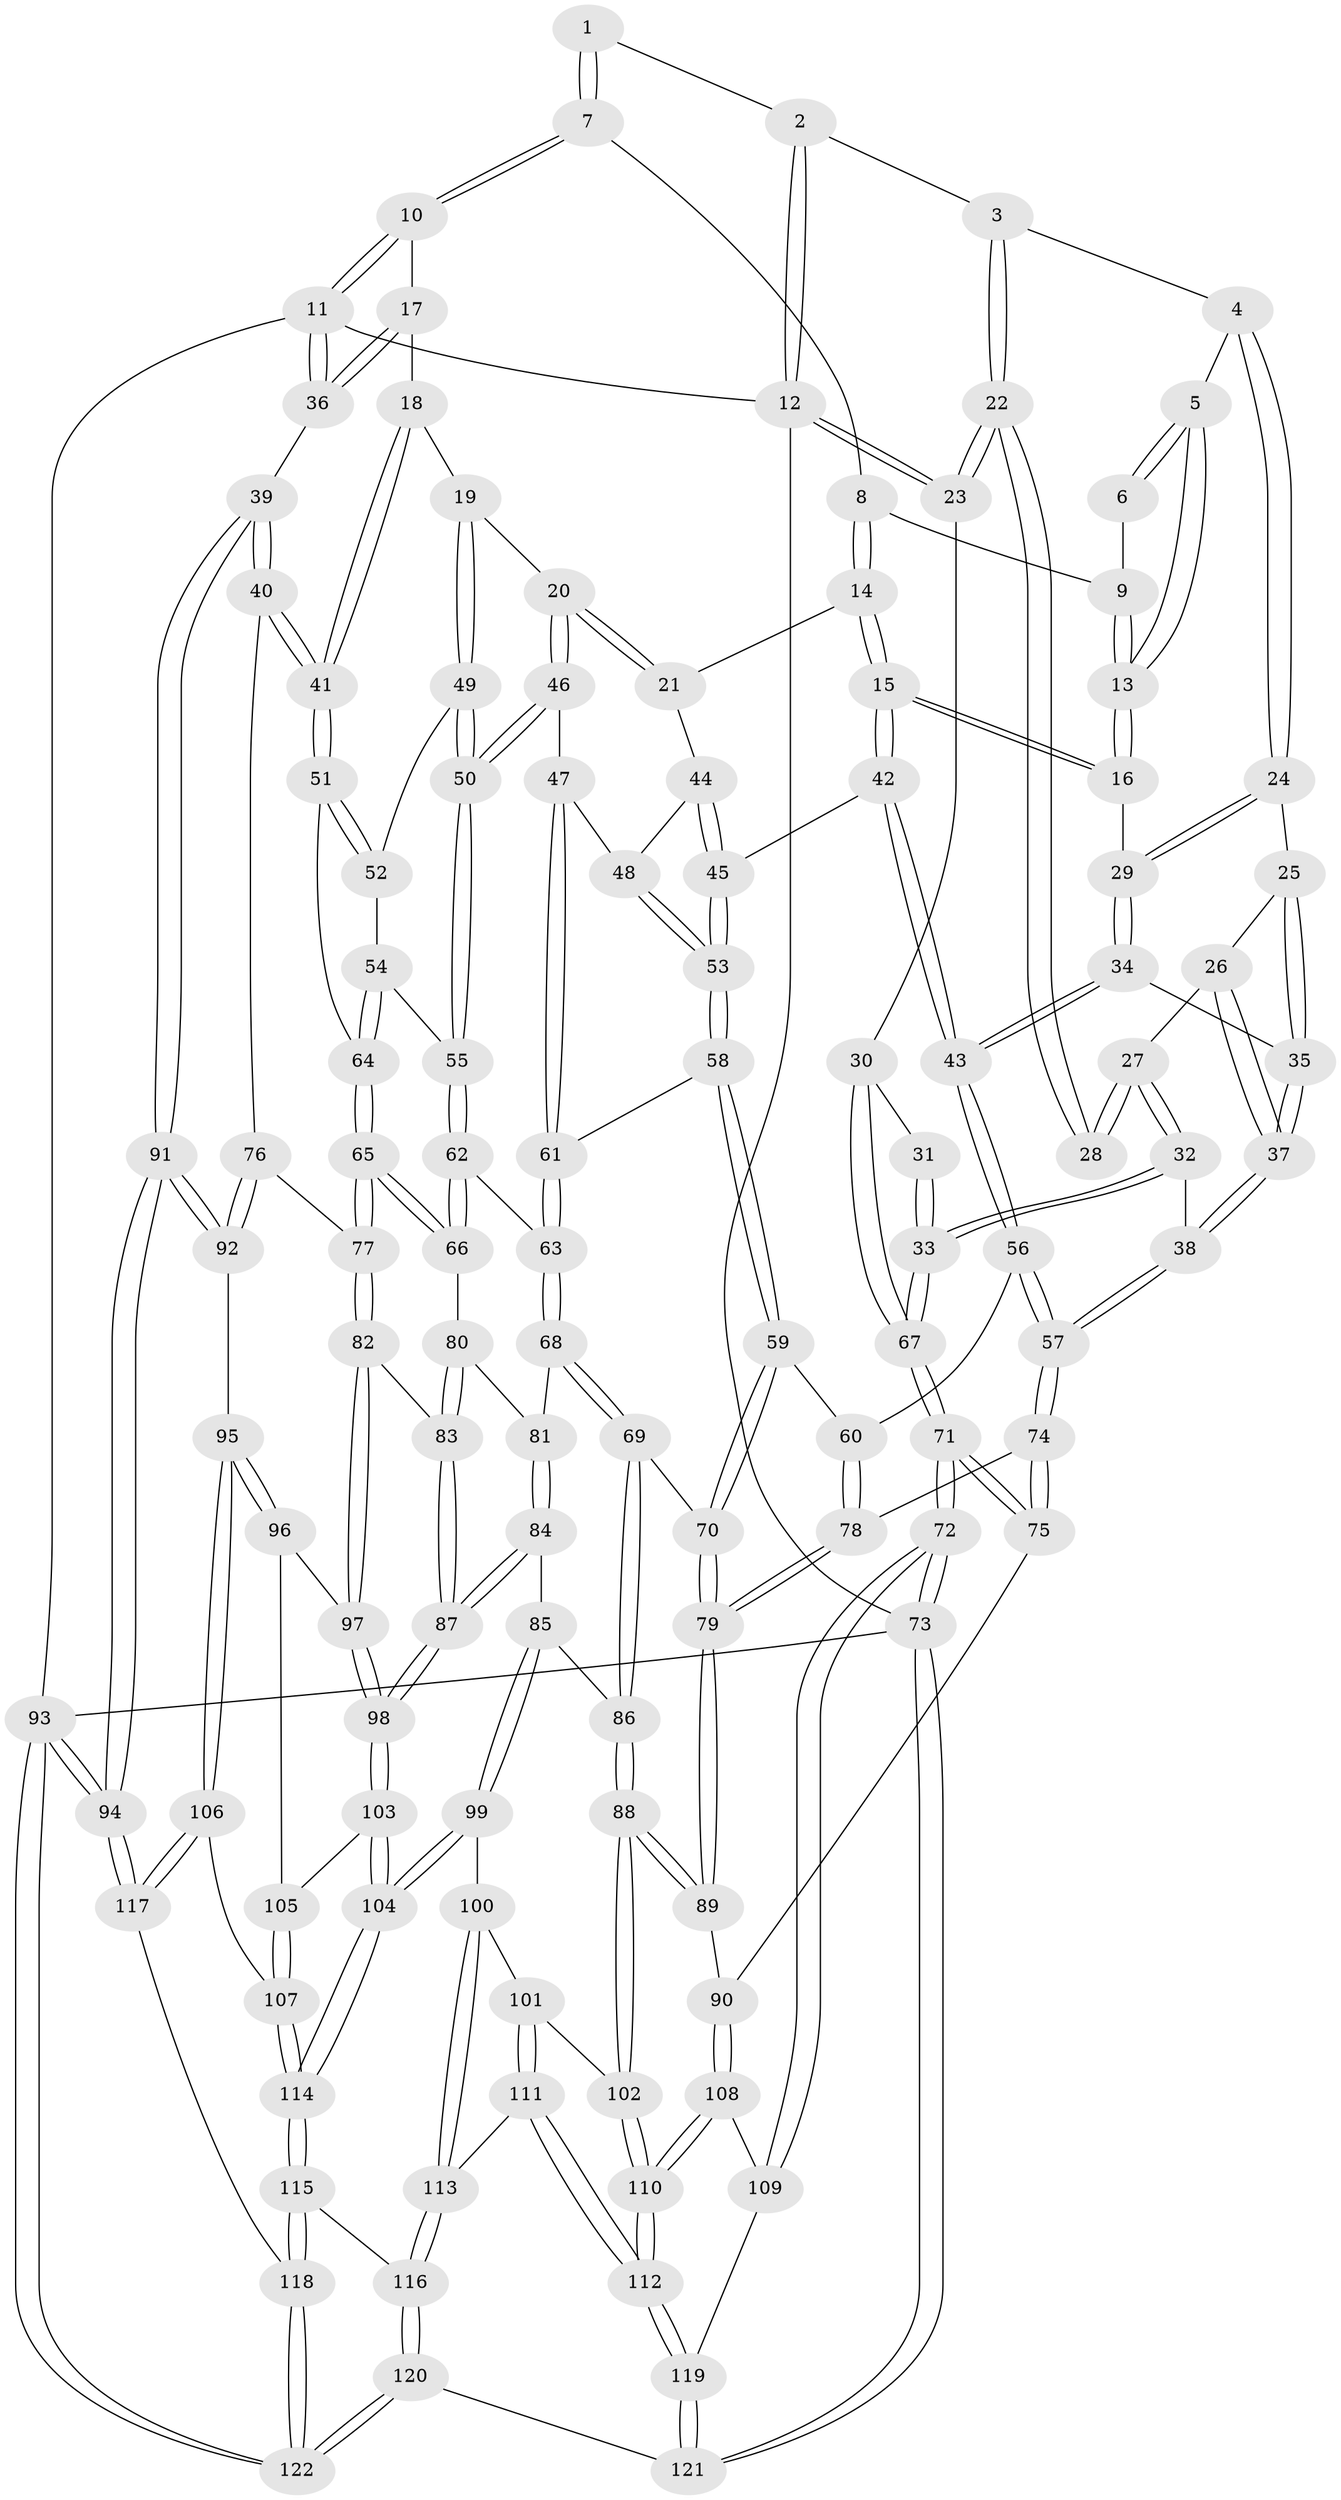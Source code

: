 // Generated by graph-tools (version 1.1) at 2025/11/02/27/25 16:11:53]
// undirected, 122 vertices, 302 edges
graph export_dot {
graph [start="1"]
  node [color=gray90,style=filled];
  1 [pos="+0.5394970739090282+0"];
  2 [pos="+0.15195546284252923+0"];
  3 [pos="+0.1908595423301872+0"];
  4 [pos="+0.22175930442358288+0"];
  5 [pos="+0.37270877135773134+0.07969769121931966"];
  6 [pos="+0.42059024546997525+0.024374551996498652"];
  7 [pos="+0.6328628006982286+0"];
  8 [pos="+0.5549774508432418+0.023225120728125253"];
  9 [pos="+0.46253558569459174+0.0794951823588279"];
  10 [pos="+0.7642743581651055+0"];
  11 [pos="+1+0"];
  12 [pos="+0+0"];
  13 [pos="+0.406774335459278+0.13917688588068308"];
  14 [pos="+0.5560445863410469+0.1537320523999196"];
  15 [pos="+0.4590203422614855+0.218006693332038"];
  16 [pos="+0.40959553648532754+0.16783365728527333"];
  17 [pos="+0.7980265294884651+0.07442496416990599"];
  18 [pos="+0.7972279621530738+0.08059994988266048"];
  19 [pos="+0.7275921647721763+0.19189285807147047"];
  20 [pos="+0.6892617635069844+0.20417613237575336"];
  21 [pos="+0.6838079865421801+0.20512682995595752"];
  22 [pos="+0.065500806385802+0.12427660988572455"];
  23 [pos="+0+0"];
  24 [pos="+0.22115457977673972+0.05879159603451448"];
  25 [pos="+0.19298859763154205+0.14373088416008892"];
  26 [pos="+0.11885826929213474+0.18637815571507424"];
  27 [pos="+0.10669954933593334+0.18348753329968384"];
  28 [pos="+0.06579029008281982+0.1353393160487515"];
  29 [pos="+0.3273293322392077+0.18399396038238616"];
  30 [pos="+0+0.0568397492820036"];
  31 [pos="+0.04885232501453521+0.1435251308508476"];
  32 [pos="+0+0.33171845565740454"];
  33 [pos="+0+0.3279728332122433"];
  34 [pos="+0.25760213360234685+0.2597605677744023"];
  35 [pos="+0.2572906628193147+0.25971735652814565"];
  36 [pos="+1+0.17654500232212386"];
  37 [pos="+0.15496158765964427+0.3123883173956998"];
  38 [pos="+0.10558768316511619+0.3853190625458613"];
  39 [pos="+1+0.3909583011364626"];
  40 [pos="+1+0.3921571410912607"];
  41 [pos="+1+0.36907352084825973"];
  42 [pos="+0.45950063377397765+0.23668399134452459"];
  43 [pos="+0.34504247220831025+0.34595673767269364"];
  44 [pos="+0.6461747996366035+0.24669489158490265"];
  45 [pos="+0.5093819778741291+0.2921469558957246"];
  46 [pos="+0.6766641578053991+0.3481803342379824"];
  47 [pos="+0.6399525028972669+0.34881937636782273"];
  48 [pos="+0.6318244066885143+0.295483204850229"];
  49 [pos="+0.7502255281546234+0.23788750859729924"];
  50 [pos="+0.6952682808662791+0.35857082351244424"];
  51 [pos="+0.9387025643637503+0.37762413663914884"];
  52 [pos="+0.7681342846825495+0.2635150938682117"];
  53 [pos="+0.5305131251184037+0.35261270773478703"];
  54 [pos="+0.7424670602563204+0.393549626378615"];
  55 [pos="+0.7252156440711378+0.3994836365841965"];
  56 [pos="+0.34505104244895923+0.42350602823838907"];
  57 [pos="+0.15176120639360632+0.45514704476944945"];
  58 [pos="+0.5347418676864268+0.38390238714797903"];
  59 [pos="+0.3943175162521544+0.4552635986218142"];
  60 [pos="+0.35763573440104346+0.43602332246280456"];
  61 [pos="+0.5801402484696954+0.41393021993063317"];
  62 [pos="+0.6581753456706099+0.4891421443148646"];
  63 [pos="+0.5885930921043192+0.42723122347960324"];
  64 [pos="+0.8621525442195079+0.41565698114391253"];
  65 [pos="+0.7677766292921305+0.5615929377994638"];
  66 [pos="+0.6645110245784717+0.5135548425734069"];
  67 [pos="+0+0.33100777884146726"];
  68 [pos="+0.4753596053402384+0.5507804346819859"];
  69 [pos="+0.44972997333002007+0.5573956239020468"];
  70 [pos="+0.44251161930956506+0.5537001683654464"];
  71 [pos="+0+0.6026988658091577"];
  72 [pos="+0+0.9547018621211953"];
  73 [pos="+0+1"];
  74 [pos="+0.13842179545125838+0.5667845817166994"];
  75 [pos="+0.1260970318591452+0.6020098449443576"];
  76 [pos="+0.909205996798116+0.6149104053732657"];
  77 [pos="+0.7948298919164287+0.6086985117519288"];
  78 [pos="+0.29861275587794434+0.5548402602953516"];
  79 [pos="+0.3367057139263512+0.6429032032571246"];
  80 [pos="+0.638579679805853+0.5420685798474062"];
  81 [pos="+0.6162588522360151+0.5570068288858049"];
  82 [pos="+0.7894917622485773+0.6213082417655975"];
  83 [pos="+0.6637900298450315+0.6584486254465891"];
  84 [pos="+0.572702556288244+0.6600119779325611"];
  85 [pos="+0.5157866734174557+0.6736972915375543"];
  86 [pos="+0.49466869169707794+0.6575636435367287"];
  87 [pos="+0.636312646425162+0.7042790096289367"];
  88 [pos="+0.33973770095086714+0.7379391274647754"];
  89 [pos="+0.3065629238179808+0.7048680259918568"];
  90 [pos="+0.16981983703114667+0.6945580659998137"];
  91 [pos="+1+0.892922446195381"];
  92 [pos="+0.9604552981361824+0.7980970957863374"];
  93 [pos="+1+1"];
  94 [pos="+1+1"];
  95 [pos="+0.9349054571029851+0.806504728384794"];
  96 [pos="+0.79282478371341+0.6920088117912382"];
  97 [pos="+0.7842490327717817+0.6497469384248318"];
  98 [pos="+0.6550569175574649+0.7469862920895267"];
  99 [pos="+0.5113797303752352+0.7625021140464634"];
  100 [pos="+0.4515921944385787+0.8143721661174786"];
  101 [pos="+0.41344832756961486+0.8050718527509938"];
  102 [pos="+0.35630830744284087+0.7711365255017361"];
  103 [pos="+0.6541247377386529+0.800512748849429"];
  104 [pos="+0.6525237331878142+0.804454864190099"];
  105 [pos="+0.7728084553485465+0.7577257185053686"];
  106 [pos="+0.8596215004935595+0.855267889182378"];
  107 [pos="+0.8557099661633912+0.8541418131358796"];
  108 [pos="+0.15199280459634856+0.7334771185652066"];
  109 [pos="+0.02709411397321651+0.856311596193571"];
  110 [pos="+0.2633124117131719+0.9195045784980045"];
  111 [pos="+0.36120202668644746+0.9495366068165835"];
  112 [pos="+0.25787159222547656+0.9968292579486849"];
  113 [pos="+0.5194857805592854+0.9446304942734163"];
  114 [pos="+0.659717897756637+0.8692412410225931"];
  115 [pos="+0.6577649773481892+0.8740701060346246"];
  116 [pos="+0.5522336168653762+0.9700752592090268"];
  117 [pos="+0.8564709532836109+0.8906809672884937"];
  118 [pos="+0.8101256386746919+1"];
  119 [pos="+0.24852310356135313+1"];
  120 [pos="+0.5581967366151602+1"];
  121 [pos="+0.24462208959831536+1"];
  122 [pos="+0.8492352141637418+1"];
  1 -- 2;
  1 -- 7;
  1 -- 7;
  2 -- 3;
  2 -- 12;
  2 -- 12;
  3 -- 4;
  3 -- 22;
  3 -- 22;
  4 -- 5;
  4 -- 24;
  4 -- 24;
  5 -- 6;
  5 -- 6;
  5 -- 13;
  5 -- 13;
  6 -- 9;
  7 -- 8;
  7 -- 10;
  7 -- 10;
  8 -- 9;
  8 -- 14;
  8 -- 14;
  9 -- 13;
  9 -- 13;
  10 -- 11;
  10 -- 11;
  10 -- 17;
  11 -- 12;
  11 -- 36;
  11 -- 36;
  11 -- 93;
  12 -- 23;
  12 -- 23;
  12 -- 73;
  13 -- 16;
  13 -- 16;
  14 -- 15;
  14 -- 15;
  14 -- 21;
  15 -- 16;
  15 -- 16;
  15 -- 42;
  15 -- 42;
  16 -- 29;
  17 -- 18;
  17 -- 36;
  17 -- 36;
  18 -- 19;
  18 -- 41;
  18 -- 41;
  19 -- 20;
  19 -- 49;
  19 -- 49;
  20 -- 21;
  20 -- 21;
  20 -- 46;
  20 -- 46;
  21 -- 44;
  22 -- 23;
  22 -- 23;
  22 -- 28;
  22 -- 28;
  23 -- 30;
  24 -- 25;
  24 -- 29;
  24 -- 29;
  25 -- 26;
  25 -- 35;
  25 -- 35;
  26 -- 27;
  26 -- 37;
  26 -- 37;
  27 -- 28;
  27 -- 28;
  27 -- 32;
  27 -- 32;
  29 -- 34;
  29 -- 34;
  30 -- 31;
  30 -- 67;
  30 -- 67;
  31 -- 33;
  31 -- 33;
  32 -- 33;
  32 -- 33;
  32 -- 38;
  33 -- 67;
  33 -- 67;
  34 -- 35;
  34 -- 43;
  34 -- 43;
  35 -- 37;
  35 -- 37;
  36 -- 39;
  37 -- 38;
  37 -- 38;
  38 -- 57;
  38 -- 57;
  39 -- 40;
  39 -- 40;
  39 -- 91;
  39 -- 91;
  40 -- 41;
  40 -- 41;
  40 -- 76;
  41 -- 51;
  41 -- 51;
  42 -- 43;
  42 -- 43;
  42 -- 45;
  43 -- 56;
  43 -- 56;
  44 -- 45;
  44 -- 45;
  44 -- 48;
  45 -- 53;
  45 -- 53;
  46 -- 47;
  46 -- 50;
  46 -- 50;
  47 -- 48;
  47 -- 61;
  47 -- 61;
  48 -- 53;
  48 -- 53;
  49 -- 50;
  49 -- 50;
  49 -- 52;
  50 -- 55;
  50 -- 55;
  51 -- 52;
  51 -- 52;
  51 -- 64;
  52 -- 54;
  53 -- 58;
  53 -- 58;
  54 -- 55;
  54 -- 64;
  54 -- 64;
  55 -- 62;
  55 -- 62;
  56 -- 57;
  56 -- 57;
  56 -- 60;
  57 -- 74;
  57 -- 74;
  58 -- 59;
  58 -- 59;
  58 -- 61;
  59 -- 60;
  59 -- 70;
  59 -- 70;
  60 -- 78;
  60 -- 78;
  61 -- 63;
  61 -- 63;
  62 -- 63;
  62 -- 66;
  62 -- 66;
  63 -- 68;
  63 -- 68;
  64 -- 65;
  64 -- 65;
  65 -- 66;
  65 -- 66;
  65 -- 77;
  65 -- 77;
  66 -- 80;
  67 -- 71;
  67 -- 71;
  68 -- 69;
  68 -- 69;
  68 -- 81;
  69 -- 70;
  69 -- 86;
  69 -- 86;
  70 -- 79;
  70 -- 79;
  71 -- 72;
  71 -- 72;
  71 -- 75;
  71 -- 75;
  72 -- 73;
  72 -- 73;
  72 -- 109;
  72 -- 109;
  73 -- 121;
  73 -- 121;
  73 -- 93;
  74 -- 75;
  74 -- 75;
  74 -- 78;
  75 -- 90;
  76 -- 77;
  76 -- 92;
  76 -- 92;
  77 -- 82;
  77 -- 82;
  78 -- 79;
  78 -- 79;
  79 -- 89;
  79 -- 89;
  80 -- 81;
  80 -- 83;
  80 -- 83;
  81 -- 84;
  81 -- 84;
  82 -- 83;
  82 -- 97;
  82 -- 97;
  83 -- 87;
  83 -- 87;
  84 -- 85;
  84 -- 87;
  84 -- 87;
  85 -- 86;
  85 -- 99;
  85 -- 99;
  86 -- 88;
  86 -- 88;
  87 -- 98;
  87 -- 98;
  88 -- 89;
  88 -- 89;
  88 -- 102;
  88 -- 102;
  89 -- 90;
  90 -- 108;
  90 -- 108;
  91 -- 92;
  91 -- 92;
  91 -- 94;
  91 -- 94;
  92 -- 95;
  93 -- 94;
  93 -- 94;
  93 -- 122;
  93 -- 122;
  94 -- 117;
  94 -- 117;
  95 -- 96;
  95 -- 96;
  95 -- 106;
  95 -- 106;
  96 -- 97;
  96 -- 105;
  97 -- 98;
  97 -- 98;
  98 -- 103;
  98 -- 103;
  99 -- 100;
  99 -- 104;
  99 -- 104;
  100 -- 101;
  100 -- 113;
  100 -- 113;
  101 -- 102;
  101 -- 111;
  101 -- 111;
  102 -- 110;
  102 -- 110;
  103 -- 104;
  103 -- 104;
  103 -- 105;
  104 -- 114;
  104 -- 114;
  105 -- 107;
  105 -- 107;
  106 -- 107;
  106 -- 117;
  106 -- 117;
  107 -- 114;
  107 -- 114;
  108 -- 109;
  108 -- 110;
  108 -- 110;
  109 -- 119;
  110 -- 112;
  110 -- 112;
  111 -- 112;
  111 -- 112;
  111 -- 113;
  112 -- 119;
  112 -- 119;
  113 -- 116;
  113 -- 116;
  114 -- 115;
  114 -- 115;
  115 -- 116;
  115 -- 118;
  115 -- 118;
  116 -- 120;
  116 -- 120;
  117 -- 118;
  118 -- 122;
  118 -- 122;
  119 -- 121;
  119 -- 121;
  120 -- 121;
  120 -- 122;
  120 -- 122;
}
